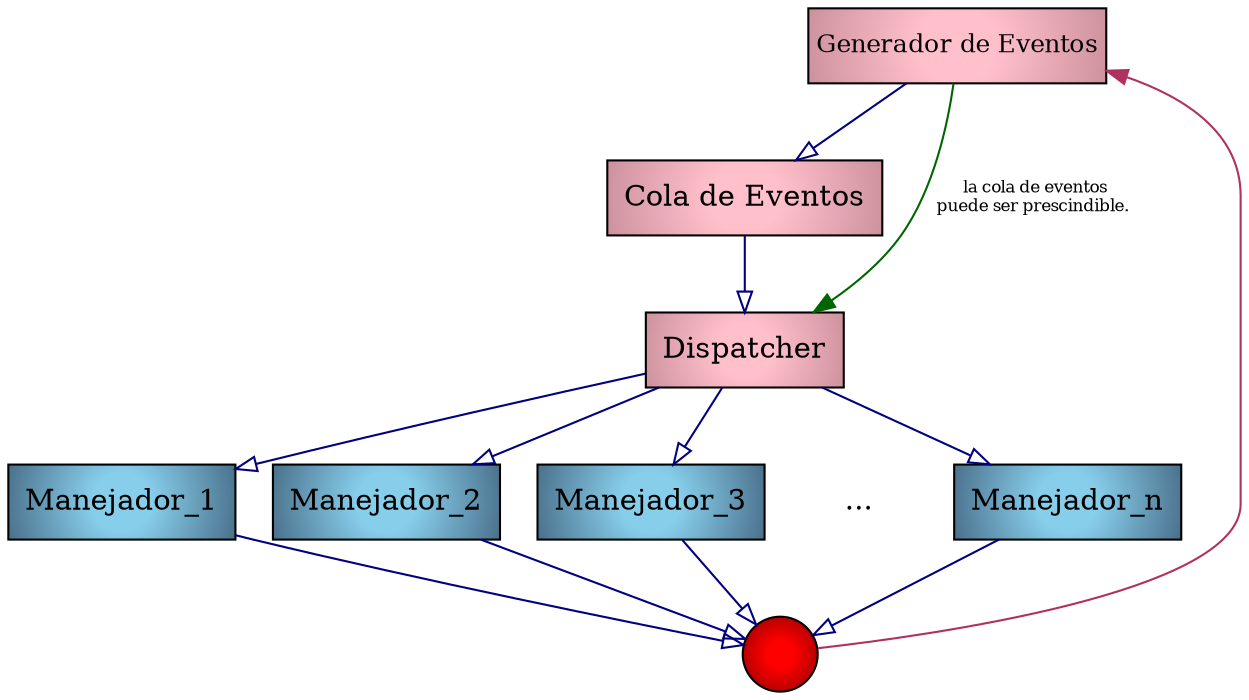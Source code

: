 digraph pde
{
    ///////////
    // Nodos //
    ///////////
    // Event Generator
    ge [margin = "0" width = "1"
        fontcolor = "black" fontsize = "12"
        shape = "box" style = "radial" fillcolor = "pink:pink3"
        label = " Generador de Eventos "];
    // Event Queue
    ce [label = "Cola de Eventos" fontcolor = "black"
        style = "radial" fillcolor = "pink:pink3" shape = "box"];
    // Dsipatcher
    dp [label = "Dispatcher" fontcolor = "black"
        style = "radial" fillcolor = "pink:pink3" shape = "box"];
    // Managers
    m1 [label = "Manejador_1" fontcolor = "black"
        style = "radial" fillcolor = "skyblue:skyblue4" shape = "box"];
    m2 [label = "Manejador_2" fontcolor = "black"
        style = "radial" fillcolor = "skyblue:skyblue4" shape = "box"];
    m3 [label = "Manejador_3" fontcolor = "black"
        style = "radial" fillcolor = "skyblue:skyblue4" shape = "box"];
    mp [label = "..." fontcolor = "black" shape = "none"];
    mn [label = "Manejador_n" fontcolor = "black"
        style = "radial" fillcolor = "skyblue:skyblue4" shape = "box"];
    // End point
    ep [label = "" style = "radial" fillcolor = "red1:red4" shape = "circle"];

    ////////////////
    // Conexiones //
    ////////////////
    //todas las flechas tienen la cabeza no-rellena
    edge [arrowhead = "onormal" color=navy]
    //
    ge -> ce 
    ce -> dp 
    dp -> m1 
    dp -> m2 
    dp -> m3 
    dp -> mp [style = "invis"];
    dp -> mn;
    m1 -> ep;
    m2 -> ep;
    m3 -> ep;
    mp -> ep [style = "invis"];
    mn -> ep;
    ep -> ge [color=maroon arrowhead=normal];
    ge -> dp [label=" la cola de eventos\npuede ser prescindible."
              fontsize=8 color=darkgreen arrowhead=normal];
    
}
